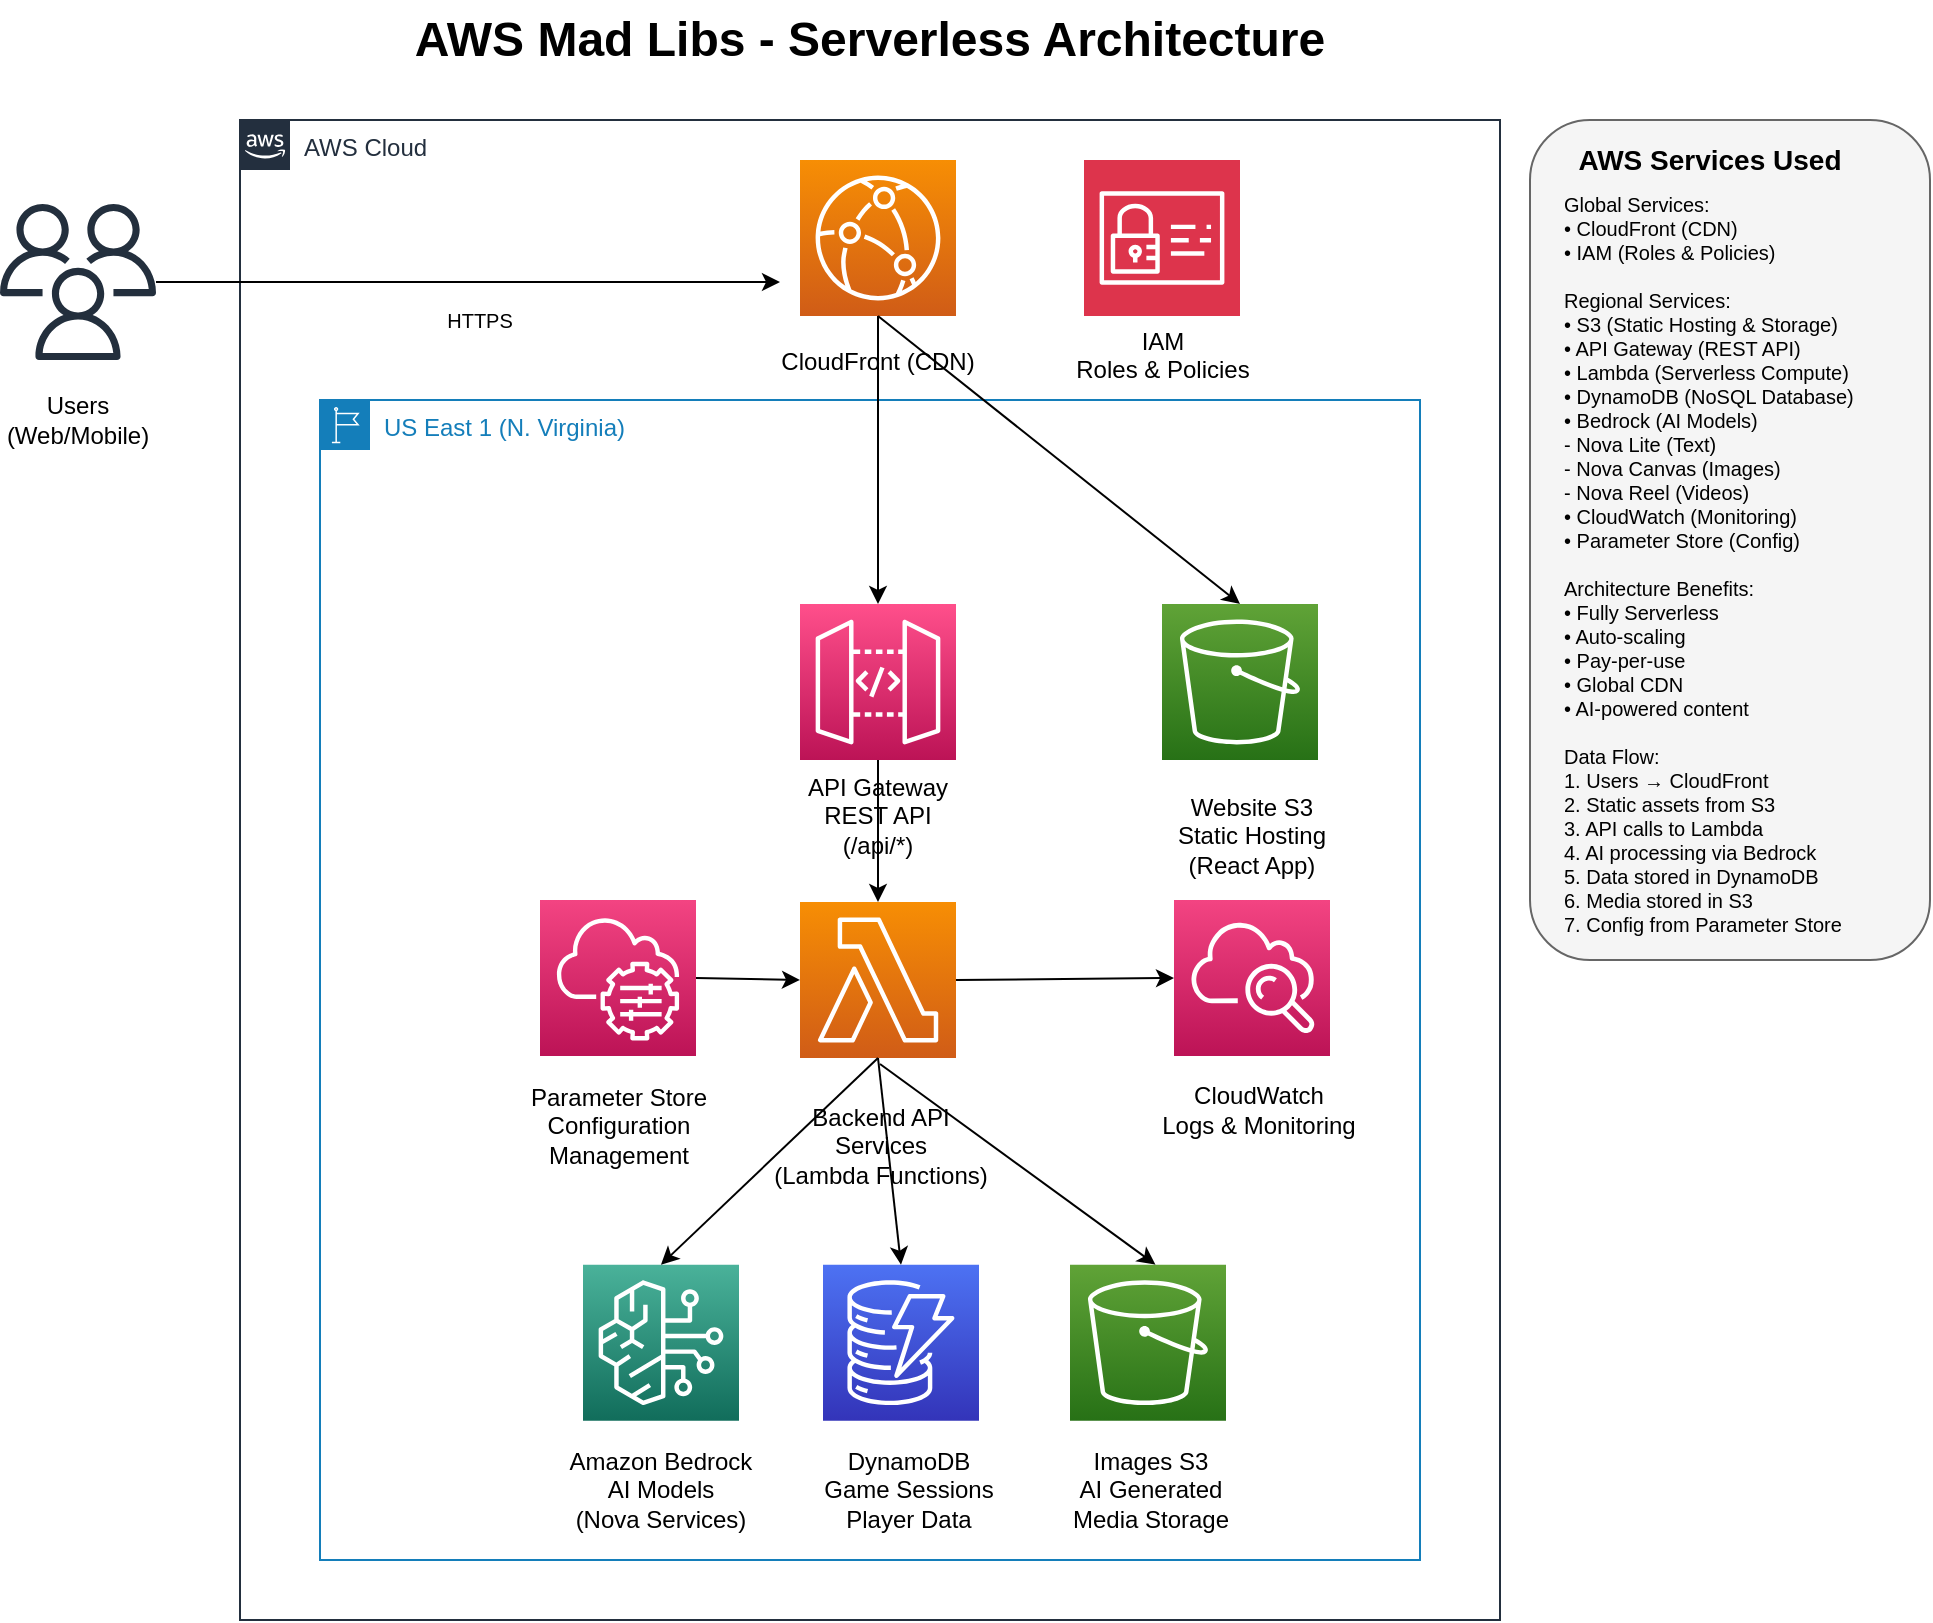 <mxfile version="28.1.0">
  <diagram name="AWS Mad Libs Architecture" id="aws-mad-libs">
    <mxGraphModel dx="2066" dy="1137" grid="1" gridSize="10" guides="1" tooltips="1" connect="1" arrows="1" fold="1" page="1" pageScale="1" pageWidth="1400" pageHeight="1000" math="0" shadow="0">
      <root>
        <mxCell id="0" />
        <mxCell id="1" parent="0" />
        <mxCell id="title" value="AWS Mad Libs - Serverless Architecture" style="text;html=1;strokeColor=none;fillColor=none;align=center;verticalAlign=middle;whiteSpace=wrap;rounded=0;fontSize=24;fontStyle=1;" parent="1" vertex="1">
          <mxGeometry x="275" y="40" width="480" height="40" as="geometry" />
        </mxCell>
        <mxCell id="aws-cloud" value="AWS Cloud" style="points=[[0,0],[0.25,0],[0.5,0],[0.75,0],[1,0],[1,0.25],[1,0.5],[1,0.75],[1,1],[0.75,1],[0.5,1],[0.25,1],[0,1],[0,0.75],[0,0.5],[0,0.25]];outlineConnect=0;gradientColor=none;html=1;whiteSpace=wrap;fontSize=12;fontStyle=0;container=1;pointerEvents=0;collapsible=0;recursiveResize=0;shape=mxgraph.aws4.group;grIcon=mxgraph.aws4.group_aws_cloud_alt;strokeColor=#232F3E;fillColor=none;verticalAlign=top;align=left;spacingLeft=30;fontColor=#232F3E;dashed=0;" parent="1" vertex="1">
          <mxGeometry x="200" y="100" width="630" height="750" as="geometry" />
        </mxCell>
        <mxCell id="aws-region" value="US East 1 (N. Virginia)" style="points=[[0,0],[0.25,0],[0.5,0],[0.75,0],[1,0],[1,0.25],[1,0.5],[1,0.75],[1,1],[0.75,1],[0.5,1],[0.25,1],[0,1],[0,0.75],[0,0.5],[0,0.25]];outlineConnect=0;gradientColor=none;html=1;whiteSpace=wrap;fontSize=12;fontStyle=0;container=1;pointerEvents=0;collapsible=0;recursiveResize=0;shape=mxgraph.aws4.group;grIcon=mxgraph.aws4.group_region;strokeColor=#147EBA;fillColor=none;verticalAlign=top;align=left;spacingLeft=30;fontColor=#147EBA;dashed=0;" parent="aws-cloud" vertex="1">
          <mxGeometry x="40" y="140" width="550" height="580" as="geometry" />
        </mxCell>
        <mxCell id="s3-website" value="" style="sketch=0;points=[[0,0,0],[0.25,0,0],[0.5,0,0],[0.75,0,0],[1,0,0],[0,1,0],[0.25,1,0],[0.5,1,0],[0.75,1,0],[1,1,0],[0,0.25,0],[0,0.5,0],[0,0.75,0],[1,0.25,0],[1,0.5,0],[1,0.75,0]];outlineConnect=0;fontColor=#232F3E;gradientColor=#60A337;gradientDirection=north;fillColor=#277116;strokeColor=#ffffff;dashed=0;verticalLabelPosition=bottom;verticalAlign=top;align=center;html=1;fontSize=12;fontStyle=0;aspect=fixed;shape=mxgraph.aws4.resourceIcon;resIcon=mxgraph.aws4.s3;" parent="aws-region" vertex="1">
          <mxGeometry x="421" y="102" width="78" height="78" as="geometry" />
        </mxCell>
        <mxCell id="s3-website-label" value="Website S3&#xa;Static Hosting&#xa;(React App)" style="text;html=1;strokeColor=none;fillColor=none;align=center;verticalAlign=middle;whiteSpace=wrap;rounded=0;" parent="aws-region" vertex="1">
          <mxGeometry x="410" y="195" width="112" height="45" as="geometry" />
        </mxCell>
        <mxCell id="apigateway" value="" style="sketch=0;points=[[0,0,0],[0.25,0,0],[0.5,0,0],[0.75,0,0],[1,0,0],[0,1,0],[0.25,1,0],[0.5,1,0],[0.75,1,0],[1,1,0],[0,0.25,0],[0,0.5,0],[0,0.75,0],[1,0.25,0],[1,0.5,0],[1,0.75,0]];outlineConnect=0;fontColor=#232F3E;gradientColor=#FF4F8B;gradientDirection=north;fillColor=#BC1356;strokeColor=#ffffff;dashed=0;verticalLabelPosition=bottom;verticalAlign=top;align=center;html=1;fontSize=12;fontStyle=0;aspect=fixed;shape=mxgraph.aws4.resourceIcon;resIcon=mxgraph.aws4.api_gateway;" parent="aws-region" vertex="1">
          <mxGeometry x="240" y="102" width="78" height="78" as="geometry" />
        </mxCell>
        <mxCell id="apigateway-label" value="API Gateway&#xa;REST API&#xa;(/api/*)" style="text;html=1;strokeColor=none;fillColor=none;align=center;verticalAlign=middle;whiteSpace=wrap;rounded=0;" parent="aws-region" vertex="1">
          <mxGeometry x="213" y="185" width="132" height="45" as="geometry" />
        </mxCell>
        <mxCell id="lambda-backend" value="" style="sketch=0;points=[[0,0,0],[0.25,0,0],[0.5,0,0],[0.75,0,0],[1,0,0],[0,1,0],[0.25,1,0],[0.5,1,0],[0.75,1,0],[1,1,0],[0,0.25,0],[0,0.5,0],[0,0.75,0],[1,0.25,0],[1,0.5,0],[1,0.75,0]];outlineConnect=0;fontColor=#232F3E;gradientColor=#F78E04;gradientDirection=north;fillColor=#D05C17;strokeColor=#ffffff;dashed=0;verticalLabelPosition=bottom;verticalAlign=top;align=center;html=1;fontSize=12;fontStyle=0;aspect=fixed;shape=mxgraph.aws4.resourceIcon;resIcon=mxgraph.aws4.lambda;" parent="aws-region" vertex="1">
          <mxGeometry x="240" y="251" width="78" height="78" as="geometry" />
        </mxCell>
        <mxCell id="bedrock" value="" style="sketch=0;points=[[0,0,0],[0.25,0,0],[0.5,0,0],[0.75,0,0],[1,0,0],[0,1,0],[0.25,1,0],[0.5,1,0],[0.75,1,0],[1,1,0],[0,0.25,0],[0,0.5,0],[0,0.75,0],[1,0.25,0],[1,0.5,0],[1,0.75,0]];outlineConnect=0;fontColor=#232F3E;gradientColor=#4AB29A;gradientDirection=north;fillColor=#116D5B;strokeColor=#ffffff;dashed=0;verticalLabelPosition=bottom;verticalAlign=top;align=center;html=1;fontSize=12;fontStyle=0;aspect=fixed;shape=mxgraph.aws4.resourceIcon;resIcon=mxgraph.aws4.bedrock;" parent="aws-region" vertex="1">
          <mxGeometry x="131.5" y="432.34" width="78" height="78" as="geometry" />
        </mxCell>
        <mxCell id="bedrock-label" value="Amazon Bedrock&#xa;AI Models&#xa;(Nova Services)" style="text;html=1;strokeColor=none;fillColor=none;align=center;verticalAlign=middle;whiteSpace=wrap;rounded=0;" parent="aws-region" vertex="1">
          <mxGeometry x="120" y="522.34" width="101" height="45" as="geometry" />
        </mxCell>
        <mxCell id="dynamodb" value="" style="sketch=0;points=[[0,0,0],[0.25,0,0],[0.5,0,0],[0.75,0,0],[1,0,0],[0,1,0],[0.25,1,0],[0.5,1,0],[0.75,1,0],[1,1,0],[0,0.25,0],[0,0.5,0],[0,0.75,0],[1,0.25,0],[1,0.5,0],[1,0.75,0]];outlineConnect=0;fontColor=#232F3E;gradientColor=#4D72F3;gradientDirection=north;fillColor=#3334B9;strokeColor=#ffffff;dashed=0;verticalLabelPosition=bottom;verticalAlign=top;align=center;html=1;fontSize=12;fontStyle=0;aspect=fixed;shape=mxgraph.aws4.resourceIcon;resIcon=mxgraph.aws4.dynamodb;" parent="aws-region" vertex="1">
          <mxGeometry x="251.5" y="432.34" width="78" height="78" as="geometry" />
        </mxCell>
        <mxCell id="dynamodb-label" value="DynamoDB&#xa;Game Sessions&#xa;Player Data" style="text;html=1;strokeColor=none;fillColor=none;align=center;verticalAlign=middle;whiteSpace=wrap;rounded=0;" parent="aws-region" vertex="1">
          <mxGeometry x="224.5" y="522.34" width="139" height="45" as="geometry" />
        </mxCell>
        <mxCell id="s3-images" value="" style="sketch=0;points=[[0,0,0],[0.25,0,0],[0.5,0,0],[0.75,0,0],[1,0,0],[0,1,0],[0.25,1,0],[0.5,1,0],[0.75,1,0],[1,1,0],[0,0.25,0],[0,0.5,0],[0,0.75,0],[1,0.25,0],[1,0.5,0],[1,0.75,0]];outlineConnect=0;fontColor=#232F3E;gradientColor=#60A337;gradientDirection=north;fillColor=#277116;strokeColor=#ffffff;dashed=0;verticalLabelPosition=bottom;verticalAlign=top;align=center;html=1;fontSize=12;fontStyle=0;aspect=fixed;shape=mxgraph.aws4.resourceIcon;resIcon=mxgraph.aws4.s3;" parent="aws-region" vertex="1">
          <mxGeometry x="375" y="432.34" width="78" height="78" as="geometry" />
        </mxCell>
        <mxCell id="s3-images-label" value="Images S3&#xa;AI Generated&#xa;Media Storage" style="text;html=1;strokeColor=none;fillColor=none;align=center;verticalAlign=middle;whiteSpace=wrap;rounded=0;" parent="aws-region" vertex="1">
          <mxGeometry x="345.5" y="522.34" width="139" height="45" as="geometry" />
        </mxCell>
        <mxCell id="cloudwatch" value="" style="sketch=0;points=[[0,0,0],[0.25,0,0],[0.5,0,0],[0.75,0,0],[1,0,0],[0,1,0],[0.25,1,0],[0.5,1,0],[0.75,1,0],[1,1,0],[0,0.25,0],[0,0.5,0],[0,0.75,0],[1,0.25,0],[1,0.5,0],[1,0.75,0]];outlineConnect=0;fontColor=#232F3E;gradientColor=#F34482;gradientDirection=north;fillColor=#BC1356;strokeColor=#ffffff;dashed=0;verticalLabelPosition=bottom;verticalAlign=top;align=center;html=1;fontSize=12;fontStyle=0;aspect=fixed;shape=mxgraph.aws4.resourceIcon;resIcon=mxgraph.aws4.cloudwatch;" parent="aws-region" vertex="1">
          <mxGeometry x="427" y="250" width="78" height="78" as="geometry" />
        </mxCell>
        <mxCell id="cloudwatch-label" value="CloudWatch&#xa;Logs &amp; Monitoring" style="text;html=1;strokeColor=none;fillColor=none;align=center;verticalAlign=middle;whiteSpace=wrap;rounded=0;" parent="aws-region" vertex="1">
          <mxGeometry x="410" y="340" width="119" height="30" as="geometry" />
        </mxCell>
        <mxCell id="parameter-store" value="" style="sketch=0;points=[[0,0,0],[0.25,0,0],[0.5,0,0],[0.75,0,0],[1,0,0],[0,1,0],[0.25,1,0],[0.5,1,0],[0.75,1,0],[1,1,0],[0,0.25,0],[0,0.5,0],[0,0.75,0],[1,0.25,0],[1,0.5,0],[1,0.75,0]];outlineConnect=0;fontColor=#232F3E;gradientColor=#F34482;gradientDirection=north;fillColor=#BC1356;strokeColor=#ffffff;dashed=0;verticalLabelPosition=bottom;verticalAlign=top;align=center;html=1;fontSize=12;fontStyle=0;aspect=fixed;shape=mxgraph.aws4.resourceIcon;resIcon=mxgraph.aws4.systems_manager;" parent="aws-region" vertex="1">
          <mxGeometry x="110" y="250" width="78" height="78" as="geometry" />
        </mxCell>
        <mxCell id="parameter-store-label" value="Parameter Store&#xa;Configuration&#xa;Management" style="text;html=1;strokeColor=none;fillColor=none;align=center;verticalAlign=middle;whiteSpace=wrap;rounded=0;" parent="aws-region" vertex="1">
          <mxGeometry x="99.5" y="340" width="99" height="45" as="geometry" />
        </mxCell>
        <mxCell id="conn4" value="" style="endArrow=classic;html=1;rounded=0;exitX=0.5;exitY=1;exitDx=0;exitDy=0;entryX=0.5;entryY=0;entryDx=0;entryDy=0;exitPerimeter=0;entryPerimeter=0;" parent="aws-region" source="apigateway" target="lambda-backend" edge="1">
          <mxGeometry width="50" height="50" relative="1" as="geometry">
            <mxPoint x="168.996" y="185.0" as="sourcePoint" />
            <mxPoint x="93" y="192.34" as="targetPoint" />
          </mxGeometry>
        </mxCell>
        <mxCell id="8I0sBDZZH1bgXY_--XYp-7" value="" style="endArrow=classic;html=1;rounded=0;exitX=0.5;exitY=1;exitDx=0;exitDy=0;entryX=0.5;entryY=0;entryDx=0;entryDy=0;exitPerimeter=0;entryPerimeter=0;" parent="aws-region" source="lambda-backend" target="bedrock" edge="1">
          <mxGeometry width="50" height="50" relative="1" as="geometry">
            <mxPoint x="153" y="332.34" as="sourcePoint" />
            <mxPoint x="198" y="442.34" as="targetPoint" />
          </mxGeometry>
        </mxCell>
        <mxCell id="8I0sBDZZH1bgXY_--XYp-8" value="" style="endArrow=classic;html=1;rounded=0;exitX=0.5;exitY=1;exitDx=0;exitDy=0;entryX=0.5;entryY=0;entryDx=0;entryDy=0;exitPerimeter=0;entryPerimeter=0;" parent="aws-region" source="lambda-backend" target="dynamodb" edge="1">
          <mxGeometry width="50" height="50" relative="1" as="geometry">
            <mxPoint x="284.5" y="287.34" as="sourcePoint" />
            <mxPoint x="251.5" y="427.34" as="targetPoint" />
          </mxGeometry>
        </mxCell>
        <mxCell id="8I0sBDZZH1bgXY_--XYp-10" value="" style="endArrow=classic;html=1;rounded=0;entryX=0.5;entryY=0;entryDx=0;entryDy=0;entryPerimeter=0;" parent="aws-region" edge="1">
          <mxGeometry width="50" height="50" relative="1" as="geometry">
            <mxPoint x="280" y="332" as="sourcePoint" />
            <mxPoint x="417.75" y="432.34" as="targetPoint" />
          </mxGeometry>
        </mxCell>
        <mxCell id="lambda-backend-label" value="Backend API&#xa;Services&#xa;(Lambda Functions)" style="text;html=1;strokeColor=none;fillColor=none;align=center;verticalAlign=middle;whiteSpace=wrap;rounded=0;" parent="aws-region" vertex="1">
          <mxGeometry x="214.5" y="350" width="131" height="45" as="geometry" />
        </mxCell>
        <mxCell id="8I0sBDZZH1bgXY_--XYp-16" value="" style="endArrow=classic;html=1;rounded=0;entryX=0;entryY=0.5;entryDx=0;entryDy=0;entryPerimeter=0;" parent="aws-region" target="cloudwatch" edge="1">
          <mxGeometry width="50" height="50" relative="1" as="geometry">
            <mxPoint x="318" y="290" as="sourcePoint" />
            <mxPoint x="455.75" y="390.34" as="targetPoint" />
          </mxGeometry>
        </mxCell>
        <mxCell id="parameter-store-conn" value="" style="endArrow=none;html=1;rounded=0;entryX=1;entryY=0.5;entryDx=0;entryDy=0;entryPerimeter=0;exitX=0;exitY=0.5;exitDx=0;exitDy=0;exitPerimeter=0;endFill=0;startArrow=classic;startFill=1;" parent="aws-region" target="parameter-store" edge="1" source="lambda-backend">
          <mxGeometry width="50" height="50" relative="1" as="geometry">
            <mxPoint x="318" y="329" as="sourcePoint" />
            <mxPoint x="534" y="432.34" as="targetPoint" />
          </mxGeometry>
        </mxCell>
        <mxCell id="iam-label" value="IAM&lt;br&gt;Roles &amp;amp; Policies&lt;div&gt;&lt;br/&gt;&lt;/div&gt;" style="text;html=1;strokeColor=none;fillColor=none;align=center;verticalAlign=middle;whiteSpace=wrap;rounded=0;" parent="aws-cloud" vertex="1">
          <mxGeometry x="406.5" y="102" width="109" height="45" as="geometry" />
        </mxCell>
        <mxCell id="conn1-label" value="HTTPS" style="text;html=1;strokeColor=none;fillColor=none;align=center;verticalAlign=middle;whiteSpace=wrap;rounded=0;fontSize=10;" parent="aws-cloud" vertex="1">
          <mxGeometry x="100" y="90" width="40" height="20" as="geometry" />
        </mxCell>
        <mxCell id="cloudfront" value="" style="sketch=0;points=[[0,0,0],[0.25,0,0],[0.5,0,0],[0.75,0,0],[1,0,0],[0,1,0],[0.25,1,0],[0.5,1,0],[0.75,1,0],[1,1,0],[0,0.25,0],[0,0.5,0],[0,0.75,0],[1,0.25,0],[1,0.5,0],[1,0.75,0]];outlineConnect=0;fontColor=#232F3E;gradientColor=#F78E04;gradientDirection=north;fillColor=#D05C17;strokeColor=#ffffff;dashed=0;verticalLabelPosition=bottom;verticalAlign=top;align=center;html=1;fontSize=12;fontStyle=0;aspect=fixed;shape=mxgraph.aws4.resourceIcon;resIcon=mxgraph.aws4.cloudfront;" parent="aws-cloud" vertex="1">
          <mxGeometry x="280" y="20" width="78" height="78" as="geometry" />
        </mxCell>
        <mxCell id="zxRo1MHsEytoIOUjJ5Jk-1" value="" style="sketch=0;points=[[0,0,0],[0.25,0,0],[0.5,0,0],[0.75,0,0],[1,0,0],[0,1,0],[0.25,1,0],[0.5,1,0],[0.75,1,0],[1,1,0],[0,0.25,0],[0,0.5,0],[0,0.75,0],[1,0.25,0],[1,0.5,0],[1,0.75,0]];outlineConnect=0;fontColor=#232F3E;fillColor=#DD344C;strokeColor=#ffffff;dashed=0;verticalLabelPosition=bottom;verticalAlign=top;align=center;html=1;fontSize=12;fontStyle=0;aspect=fixed;shape=mxgraph.aws4.resourceIcon;resIcon=mxgraph.aws4.identity_and_access_management;" parent="aws-cloud" vertex="1">
          <mxGeometry x="422" y="20" width="78" height="78" as="geometry" />
        </mxCell>
        <mxCell id="cloudfront-label" value="CloudFront (CDN)" style="text;html=1;strokeColor=none;fillColor=none;align=center;verticalAlign=middle;whiteSpace=wrap;rounded=0;" parent="aws-cloud" vertex="1">
          <mxGeometry x="249" y="98" width="140" height="45" as="geometry" />
        </mxCell>
        <mxCell id="users" value="" style="sketch=0;outlineConnect=0;fontColor=#232F3E;gradientColor=none;fillColor=#232F3D;strokeColor=none;dashed=0;verticalLabelPosition=bottom;verticalAlign=top;align=center;html=1;fontSize=12;fontStyle=0;aspect=fixed;pointerEvents=1;shape=mxgraph.aws4.users;" parent="1" vertex="1">
          <mxGeometry x="80" y="142" width="78" height="78" as="geometry" />
        </mxCell>
        <mxCell id="users-label" value="Users&#xa;(Web/Mobile)" style="text;html=1;strokeColor=none;fillColor=none;align=center;verticalAlign=middle;whiteSpace=wrap;rounded=0;" parent="1" vertex="1">
          <mxGeometry x="89" y="235" width="60" height="30" as="geometry" />
        </mxCell>
        <mxCell id="conn1" value="" style="endArrow=classic;html=1;rounded=0;exitX=1;exitY=0.5;exitDx=0;exitDy=0;" parent="1" source="users" edge="1">
          <mxGeometry width="50" height="50" relative="1" as="geometry">
            <mxPoint x="200" y="300" as="sourcePoint" />
            <mxPoint x="470" y="181" as="targetPoint" />
          </mxGeometry>
        </mxCell>
        <mxCell id="conn2" value="" style="endArrow=classic;html=1;rounded=0;exitX=0.5;exitY=1;exitDx=0;exitDy=0;entryX=0.5;entryY=0;entryDx=0;entryDy=0;entryPerimeter=0;exitPerimeter=0;" parent="1" source="cloudfront" target="s3-website" edge="1">
          <mxGeometry width="50" height="50" relative="1" as="geometry">
            <mxPoint x="500" y="300" as="sourcePoint" />
            <mxPoint x="550" y="250" as="targetPoint" />
          </mxGeometry>
        </mxCell>
        <mxCell id="conn3" value="" style="endArrow=classic;html=1;rounded=0;exitX=0.5;exitY=1;exitDx=0;exitDy=0;entryX=0.5;entryY=0;entryDx=0;entryDy=0;" parent="1" source="cloudfront" target="apigateway" edge="1">
          <mxGeometry width="50" height="50" relative="1" as="geometry">
            <mxPoint x="400" y="300" as="sourcePoint" />
            <mxPoint x="450" y="250" as="targetPoint" />
          </mxGeometry>
        </mxCell>
        <mxCell id="legend-bg" value="" style="rounded=1;whiteSpace=wrap;html=1;fillColor=#f5f5f5;strokeColor=#666666;fontColor=#333333;" parent="1" vertex="1">
          <mxGeometry x="845" y="100" width="200" height="420" as="geometry" />
        </mxCell>
        <mxCell id="legend-title" value="AWS Services Used" style="text;html=1;strokeColor=none;fillColor=none;align=center;verticalAlign=middle;whiteSpace=wrap;rounded=0;fontSize=14;fontStyle=1;" parent="1" vertex="1">
          <mxGeometry x="860" y="110" width="150" height="20" as="geometry" />
        </mxCell>
        <mxCell id="legend-text" value="Global Services:&#xa;• CloudFront (CDN)&#xa;• IAM (Roles &amp; Policies)&#xa;&#xa;Regional Services:&#xa;• S3 (Static Hosting &amp; Storage)&#xa;• API Gateway (REST API)&#xa;• Lambda (Serverless Compute)&#xa;• DynamoDB (NoSQL Database)&#xa;• Bedrock (AI Models)&#xa;  - Nova Lite (Text)&#xa;  - Nova Canvas (Images)&#xa;  - Nova Reel (Videos)&#xa;• CloudWatch (Monitoring)&#xa;• Parameter Store (Config)&#xa;&#xa;Architecture Benefits:&#xa;• Fully Serverless&#xa;• Auto-scaling&#xa;• Pay-per-use&#xa;• Global CDN&#xa;• AI-powered content&#xa;&#xa;Data Flow:&#xa;1. Users → CloudFront&#xa;2. Static assets from S3&#xa;3. API calls to Lambda&#xa;4. AI processing via Bedrock&#xa;5. Data stored in DynamoDB&#xa;6. Media stored in S3&#xa;7. Config from Parameter Store" style="text;html=1;strokeColor=none;fillColor=none;align=left;verticalAlign=top;whiteSpace=wrap;rounded=0;fontSize=10;" parent="1" vertex="1">
          <mxGeometry x="860" y="130" width="180" height="400" as="geometry" />
        </mxCell>
      </root>
    </mxGraphModel>
  </diagram>
</mxfile>
